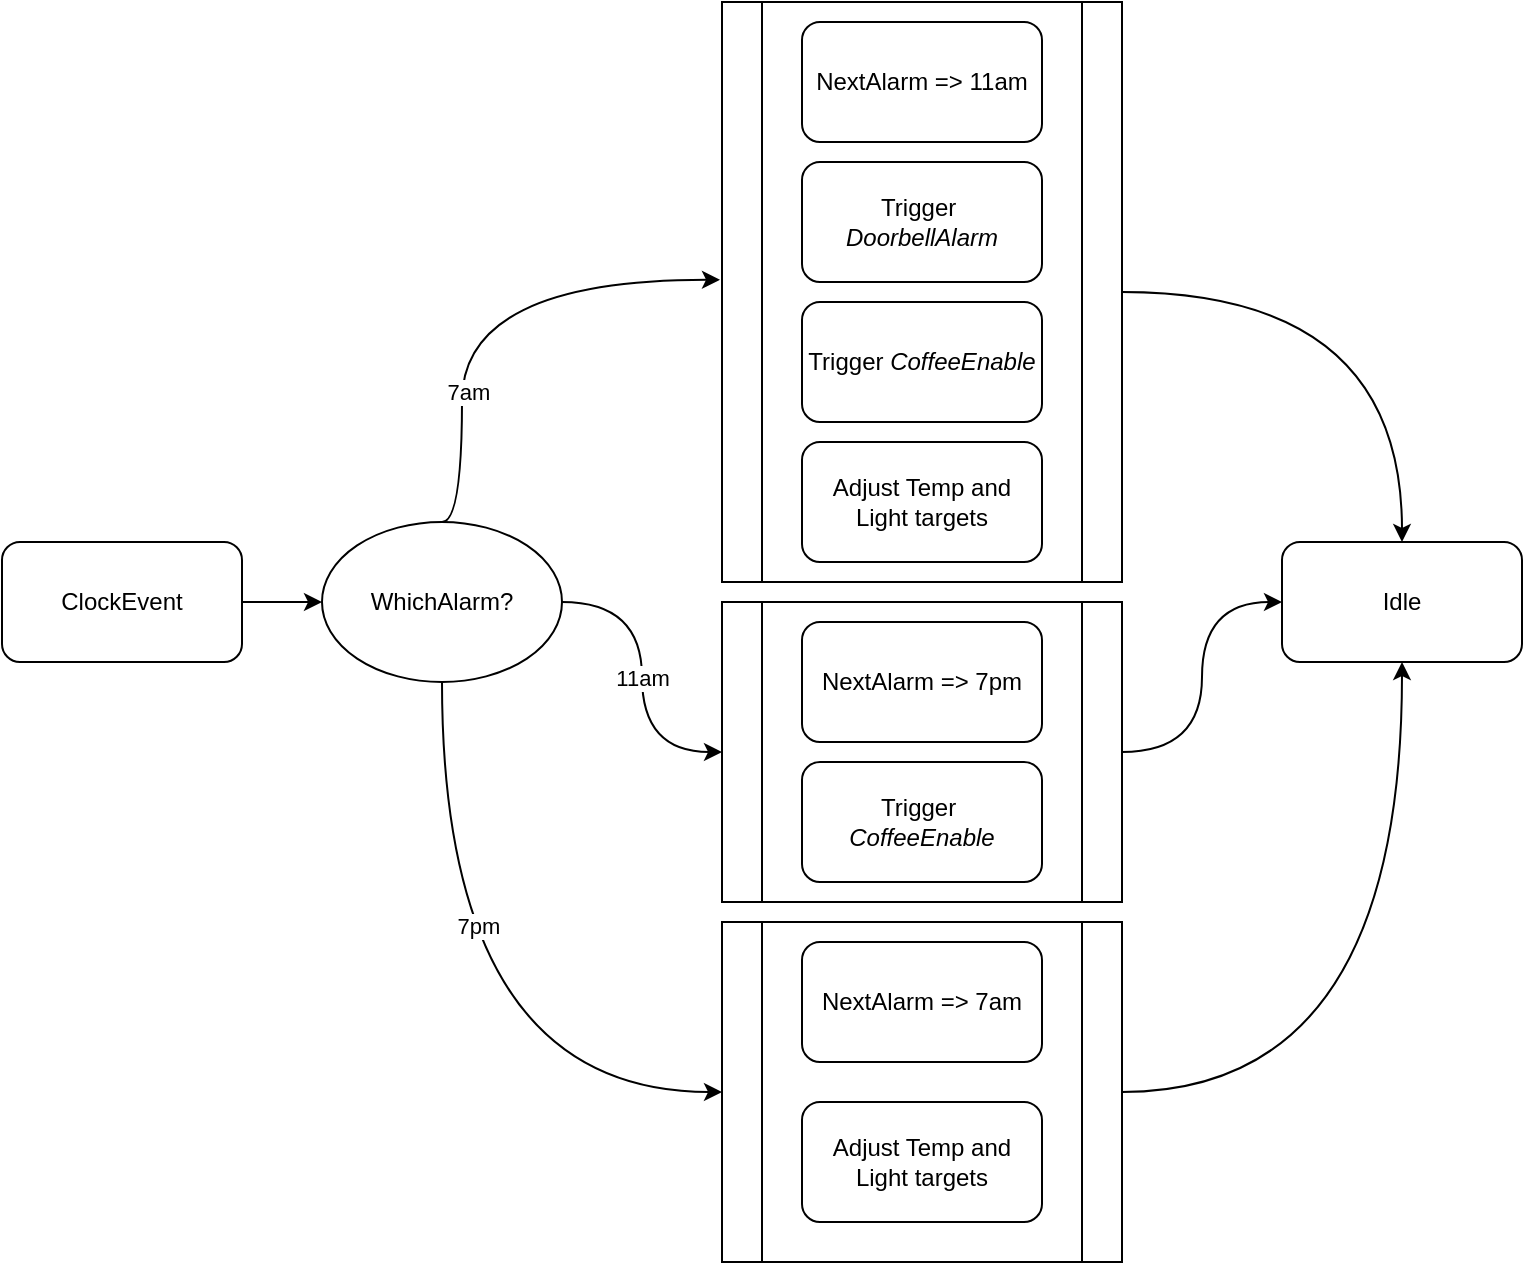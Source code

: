 <mxfile version="28.0.6">
  <diagram name="Page-1" id="jqqdq49zu0ktxSVInKII">
    <mxGraphModel dx="1018" dy="570" grid="1" gridSize="10" guides="1" tooltips="1" connect="1" arrows="1" fold="1" page="1" pageScale="1" pageWidth="827" pageHeight="1169" math="0" shadow="0">
      <root>
        <mxCell id="0" />
        <mxCell id="1" parent="0" />
        <mxCell id="eCpr51AbtL4uRUqxEd4O-10" style="edgeStyle=orthogonalEdgeStyle;rounded=0;orthogonalLoop=1;jettySize=auto;html=1;entryX=0;entryY=0.5;entryDx=0;entryDy=0;" parent="1" source="eCpr51AbtL4uRUqxEd4O-5" target="eCpr51AbtL4uRUqxEd4O-8" edge="1">
          <mxGeometry relative="1" as="geometry" />
        </mxCell>
        <mxCell id="eCpr51AbtL4uRUqxEd4O-5" value="ClockEvent" style="rounded=1;whiteSpace=wrap;html=1;" parent="1" vertex="1">
          <mxGeometry x="40" y="290" width="120" height="60" as="geometry" />
        </mxCell>
        <mxCell id="eCpr51AbtL4uRUqxEd4O-35" value="11am" style="edgeStyle=orthogonalEdgeStyle;rounded=0;orthogonalLoop=1;jettySize=auto;html=1;entryX=0;entryY=0.5;entryDx=0;entryDy=0;curved=1;" parent="1" source="eCpr51AbtL4uRUqxEd4O-8" target="eCpr51AbtL4uRUqxEd4O-34" edge="1">
          <mxGeometry relative="1" as="geometry" />
        </mxCell>
        <mxCell id="eCpr51AbtL4uRUqxEd4O-40" style="edgeStyle=orthogonalEdgeStyle;rounded=0;orthogonalLoop=1;jettySize=auto;html=1;entryX=0;entryY=0.5;entryDx=0;entryDy=0;exitX=0.5;exitY=1;exitDx=0;exitDy=0;curved=1;" parent="1" source="eCpr51AbtL4uRUqxEd4O-8" target="eCpr51AbtL4uRUqxEd4O-38" edge="1">
          <mxGeometry relative="1" as="geometry" />
        </mxCell>
        <mxCell id="eCpr51AbtL4uRUqxEd4O-41" value="7pm" style="edgeLabel;html=1;align=center;verticalAlign=middle;resizable=0;points=[];" parent="eCpr51AbtL4uRUqxEd4O-40" vertex="1" connectable="0">
          <mxGeometry x="-0.293" y="18" relative="1" as="geometry">
            <mxPoint as="offset" />
          </mxGeometry>
        </mxCell>
        <mxCell id="eCpr51AbtL4uRUqxEd4O-8" value="WhichAlarm?" style="ellipse;whiteSpace=wrap;html=1;" parent="1" vertex="1">
          <mxGeometry x="200" y="280" width="120" height="80" as="geometry" />
        </mxCell>
        <mxCell id="eCpr51AbtL4uRUqxEd4O-9" value="NextAlarm =&amp;gt; 11am" style="rounded=1;whiteSpace=wrap;html=1;" parent="1" vertex="1">
          <mxGeometry x="440" y="30" width="120" height="60" as="geometry" />
        </mxCell>
        <mxCell id="eCpr51AbtL4uRUqxEd4O-15" value="NextAlarm =&amp;gt; 7pm" style="rounded=1;whiteSpace=wrap;html=1;" parent="1" vertex="1">
          <mxGeometry x="440" y="330" width="120" height="60" as="geometry" />
        </mxCell>
        <mxCell id="eCpr51AbtL4uRUqxEd4O-23" value="NextAlarm =&amp;gt; 7am" style="rounded=1;whiteSpace=wrap;html=1;" parent="1" vertex="1">
          <mxGeometry x="440" y="490" width="120" height="60" as="geometry" />
        </mxCell>
        <mxCell id="eCpr51AbtL4uRUqxEd4O-25" value="Trigger&amp;nbsp;&lt;div&gt;&lt;i&gt;DoorbellAlarm&lt;/i&gt;&lt;/div&gt;" style="rounded=1;whiteSpace=wrap;html=1;" parent="1" vertex="1">
          <mxGeometry x="440" y="100" width="120" height="60" as="geometry" />
        </mxCell>
        <mxCell id="eCpr51AbtL4uRUqxEd4O-26" value="Trigger &lt;i&gt;CoffeeEnable&lt;/i&gt;" style="rounded=1;whiteSpace=wrap;html=1;" parent="1" vertex="1">
          <mxGeometry x="440" y="170" width="120" height="60" as="geometry" />
        </mxCell>
        <mxCell id="eCpr51AbtL4uRUqxEd4O-27" value="Adjust Temp and Light targets" style="rounded=1;whiteSpace=wrap;html=1;" parent="1" vertex="1">
          <mxGeometry x="440" y="240" width="120" height="60" as="geometry" />
        </mxCell>
        <mxCell id="eCpr51AbtL4uRUqxEd4O-32" style="edgeStyle=orthogonalEdgeStyle;rounded=0;orthogonalLoop=1;jettySize=auto;html=1;entryX=0.5;entryY=0;entryDx=0;entryDy=0;curved=1;" parent="1" source="eCpr51AbtL4uRUqxEd4O-28" target="eCpr51AbtL4uRUqxEd4O-31" edge="1">
          <mxGeometry relative="1" as="geometry" />
        </mxCell>
        <mxCell id="eCpr51AbtL4uRUqxEd4O-28" value="" style="shape=process;whiteSpace=wrap;html=1;backgroundOutline=1;fillColor=none;" parent="1" vertex="1">
          <mxGeometry x="400" y="20" width="200" height="290" as="geometry" />
        </mxCell>
        <mxCell id="eCpr51AbtL4uRUqxEd4O-29" style="edgeStyle=orthogonalEdgeStyle;rounded=0;orthogonalLoop=1;jettySize=auto;html=1;entryX=-0.005;entryY=0.479;entryDx=0;entryDy=0;entryPerimeter=0;curved=1;exitX=0.5;exitY=0;exitDx=0;exitDy=0;" parent="1" source="eCpr51AbtL4uRUqxEd4O-8" target="eCpr51AbtL4uRUqxEd4O-28" edge="1">
          <mxGeometry relative="1" as="geometry">
            <Array as="points">
              <mxPoint x="270" y="280" />
              <mxPoint x="270" y="159" />
            </Array>
          </mxGeometry>
        </mxCell>
        <mxCell id="eCpr51AbtL4uRUqxEd4O-30" value="7am" style="edgeLabel;html=1;align=center;verticalAlign=middle;resizable=0;points=[];" parent="eCpr51AbtL4uRUqxEd4O-29" vertex="1" connectable="0">
          <mxGeometry x="-0.423" y="-3" relative="1" as="geometry">
            <mxPoint as="offset" />
          </mxGeometry>
        </mxCell>
        <mxCell id="eCpr51AbtL4uRUqxEd4O-31" value="Idle" style="rounded=1;whiteSpace=wrap;html=1;" parent="1" vertex="1">
          <mxGeometry x="680" y="290" width="120" height="60" as="geometry" />
        </mxCell>
        <mxCell id="eCpr51AbtL4uRUqxEd4O-33" value="Trigger&amp;nbsp;&lt;div&gt;&lt;i&gt;CoffeeEnable&lt;/i&gt;&lt;/div&gt;" style="rounded=1;whiteSpace=wrap;html=1;" parent="1" vertex="1">
          <mxGeometry x="440" y="400" width="120" height="60" as="geometry" />
        </mxCell>
        <mxCell id="eCpr51AbtL4uRUqxEd4O-36" style="edgeStyle=orthogonalEdgeStyle;rounded=0;orthogonalLoop=1;jettySize=auto;html=1;entryX=0;entryY=0.5;entryDx=0;entryDy=0;curved=1;" parent="1" source="eCpr51AbtL4uRUqxEd4O-34" target="eCpr51AbtL4uRUqxEd4O-31" edge="1">
          <mxGeometry relative="1" as="geometry" />
        </mxCell>
        <mxCell id="eCpr51AbtL4uRUqxEd4O-34" value="" style="shape=process;whiteSpace=wrap;html=1;backgroundOutline=1;fillColor=none;" parent="1" vertex="1">
          <mxGeometry x="400" y="320" width="200" height="150" as="geometry" />
        </mxCell>
        <mxCell id="eCpr51AbtL4uRUqxEd4O-37" value="Adjust Temp and Light targets" style="rounded=1;whiteSpace=wrap;html=1;" parent="1" vertex="1">
          <mxGeometry x="440" y="570" width="120" height="60" as="geometry" />
        </mxCell>
        <mxCell id="eCpr51AbtL4uRUqxEd4O-39" style="edgeStyle=orthogonalEdgeStyle;rounded=0;orthogonalLoop=1;jettySize=auto;html=1;entryX=0.5;entryY=1;entryDx=0;entryDy=0;curved=1;" parent="1" source="eCpr51AbtL4uRUqxEd4O-38" target="eCpr51AbtL4uRUqxEd4O-31" edge="1">
          <mxGeometry relative="1" as="geometry" />
        </mxCell>
        <mxCell id="eCpr51AbtL4uRUqxEd4O-38" value="" style="shape=process;whiteSpace=wrap;html=1;backgroundOutline=1;fillColor=none;" parent="1" vertex="1">
          <mxGeometry x="400" y="480" width="200" height="170" as="geometry" />
        </mxCell>
      </root>
    </mxGraphModel>
  </diagram>
</mxfile>
